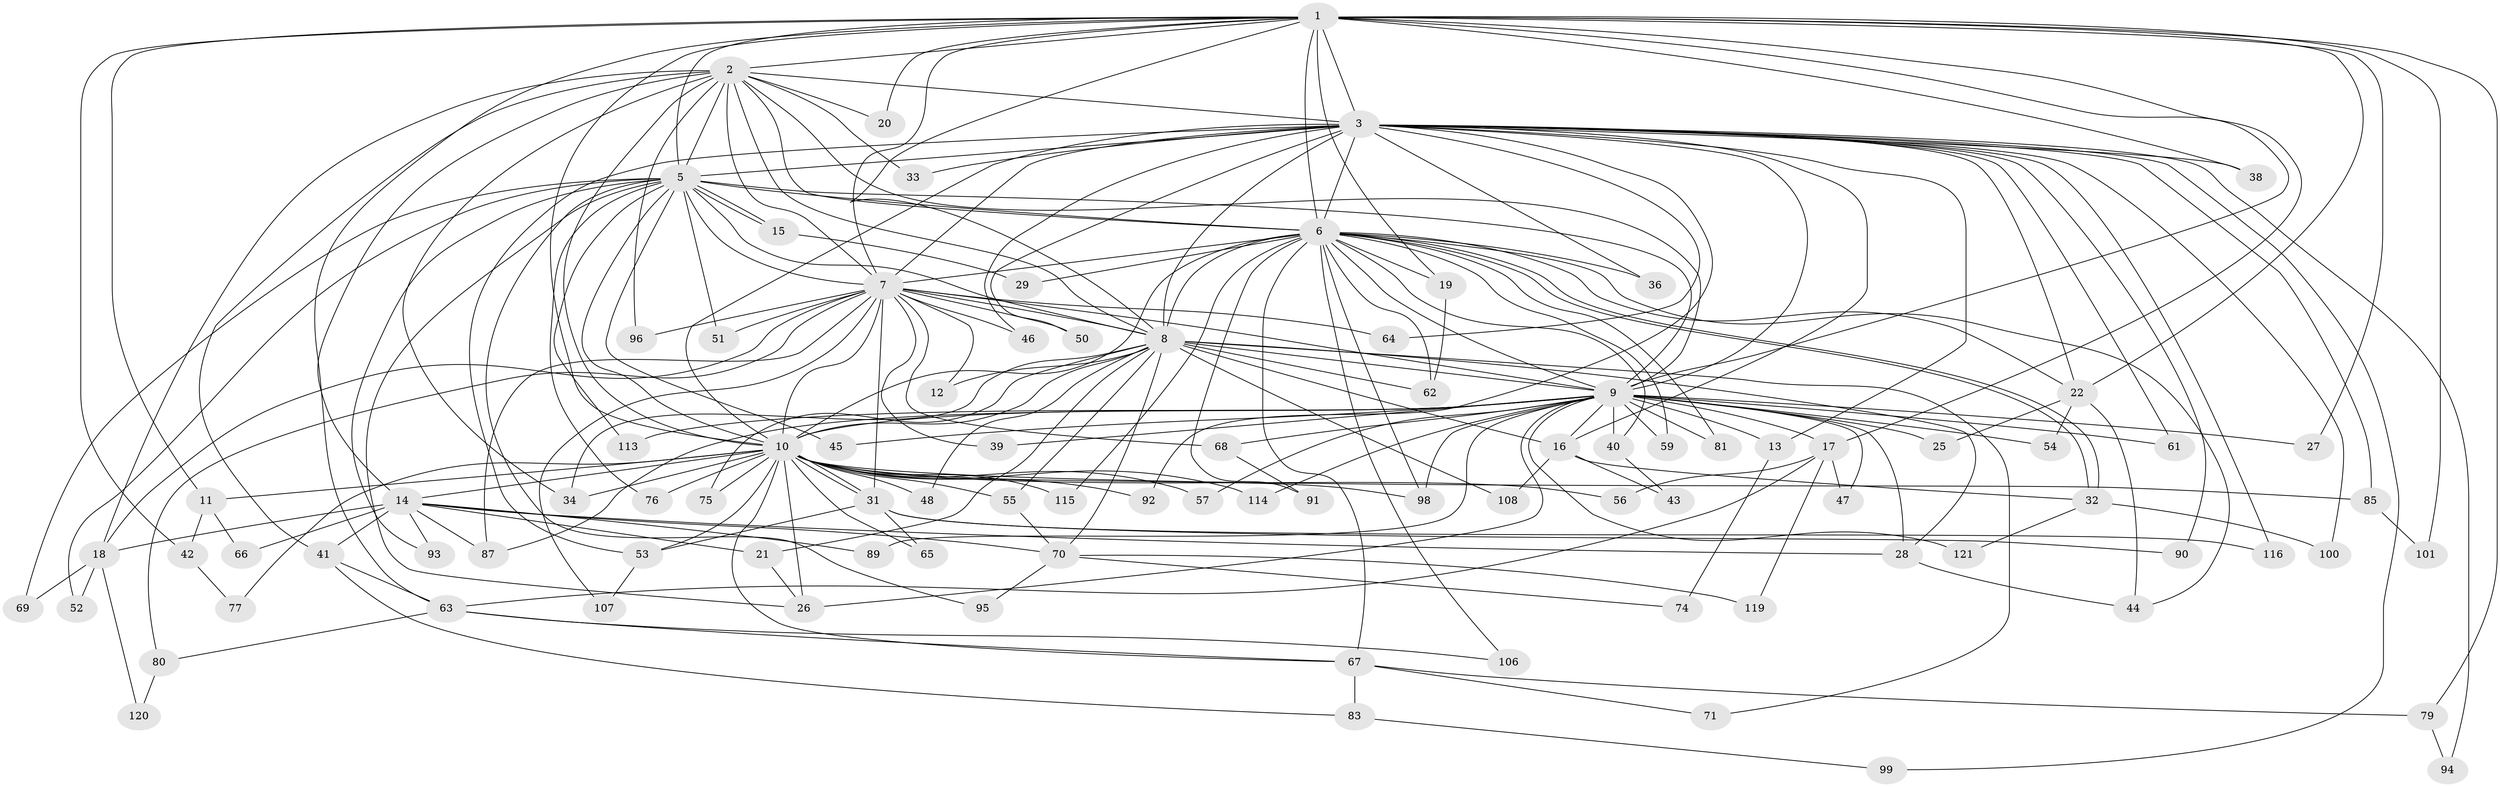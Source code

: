 // Generated by graph-tools (version 1.1) at 2025/51/02/27/25 19:51:43]
// undirected, 94 vertices, 223 edges
graph export_dot {
graph [start="1"]
  node [color=gray90,style=filled];
  1 [super="+60"];
  2 [super="+78"];
  3 [super="+4"];
  5 [super="+58"];
  6 [super="+24"];
  7 [super="+23"];
  8 [super="+72"];
  9 [super="+110"];
  10 [super="+35"];
  11;
  12;
  13;
  14 [super="+49"];
  15;
  16 [super="+73"];
  17 [super="+111"];
  18 [super="+117"];
  19;
  20;
  21 [super="+37"];
  22 [super="+30"];
  25;
  26 [super="+105"];
  27;
  28;
  29;
  31 [super="+109"];
  32 [super="+84"];
  33 [super="+97"];
  34 [super="+88"];
  36;
  38;
  39;
  40;
  41;
  42;
  43;
  44 [super="+102"];
  45;
  46;
  47;
  48;
  50;
  51;
  52;
  53 [super="+82"];
  54;
  55;
  56;
  57;
  59;
  61;
  62 [super="+122"];
  63 [super="+104"];
  64;
  65;
  66;
  67 [super="+118"];
  68;
  69;
  70 [super="+86"];
  71;
  74;
  75;
  76;
  77;
  79;
  80;
  81;
  83;
  85;
  87 [super="+103"];
  89;
  90;
  91;
  92;
  93;
  94;
  95;
  96;
  98 [super="+112"];
  99;
  100;
  101;
  106;
  107;
  108;
  113;
  114;
  115;
  116;
  119;
  120;
  121;
  1 -- 2;
  1 -- 3 [weight=2];
  1 -- 5;
  1 -- 6;
  1 -- 7;
  1 -- 8;
  1 -- 9 [weight=2];
  1 -- 10;
  1 -- 11;
  1 -- 17;
  1 -- 19;
  1 -- 20;
  1 -- 22;
  1 -- 27;
  1 -- 38;
  1 -- 42;
  1 -- 63;
  1 -- 79;
  1 -- 101;
  2 -- 3 [weight=2];
  2 -- 5;
  2 -- 6;
  2 -- 7;
  2 -- 8;
  2 -- 9;
  2 -- 10 [weight=2];
  2 -- 14 [weight=2];
  2 -- 20;
  2 -- 33 [weight=2];
  2 -- 34;
  2 -- 41;
  2 -- 96;
  2 -- 18;
  3 -- 5 [weight=2];
  3 -- 6 [weight=3];
  3 -- 7 [weight=3];
  3 -- 8 [weight=2];
  3 -- 9 [weight=2];
  3 -- 10 [weight=2];
  3 -- 16;
  3 -- 33;
  3 -- 36;
  3 -- 50;
  3 -- 64;
  3 -- 85;
  3 -- 90;
  3 -- 92;
  3 -- 99;
  3 -- 100;
  3 -- 116;
  3 -- 38;
  3 -- 13;
  3 -- 46;
  3 -- 53;
  3 -- 61;
  3 -- 94;
  3 -- 22;
  5 -- 6;
  5 -- 7;
  5 -- 8;
  5 -- 9 [weight=2];
  5 -- 10;
  5 -- 15;
  5 -- 15;
  5 -- 45;
  5 -- 51;
  5 -- 52;
  5 -- 69;
  5 -- 76;
  5 -- 93;
  5 -- 95;
  5 -- 113;
  5 -- 26;
  6 -- 7;
  6 -- 8;
  6 -- 9;
  6 -- 10;
  6 -- 19;
  6 -- 22;
  6 -- 32;
  6 -- 32;
  6 -- 36;
  6 -- 40;
  6 -- 44;
  6 -- 81;
  6 -- 91;
  6 -- 98;
  6 -- 67;
  6 -- 115;
  6 -- 106;
  6 -- 59;
  6 -- 29;
  6 -- 62;
  7 -- 8;
  7 -- 9;
  7 -- 10;
  7 -- 12;
  7 -- 18;
  7 -- 39;
  7 -- 46;
  7 -- 50;
  7 -- 51;
  7 -- 64;
  7 -- 68;
  7 -- 80;
  7 -- 87;
  7 -- 96;
  7 -- 107;
  7 -- 31;
  8 -- 9;
  8 -- 10;
  8 -- 12;
  8 -- 16;
  8 -- 21;
  8 -- 28;
  8 -- 48;
  8 -- 55;
  8 -- 62;
  8 -- 71;
  8 -- 75;
  8 -- 108;
  8 -- 70;
  8 -- 34;
  9 -- 10;
  9 -- 13;
  9 -- 17;
  9 -- 25;
  9 -- 26 [weight=2];
  9 -- 27;
  9 -- 28;
  9 -- 39;
  9 -- 40;
  9 -- 45;
  9 -- 47;
  9 -- 54;
  9 -- 57;
  9 -- 59;
  9 -- 61;
  9 -- 68;
  9 -- 81;
  9 -- 87;
  9 -- 89;
  9 -- 113;
  9 -- 121;
  9 -- 114;
  9 -- 16;
  9 -- 98;
  10 -- 11;
  10 -- 14;
  10 -- 26;
  10 -- 31;
  10 -- 31;
  10 -- 34;
  10 -- 48;
  10 -- 55;
  10 -- 57;
  10 -- 65;
  10 -- 67;
  10 -- 75;
  10 -- 92;
  10 -- 98;
  10 -- 114;
  10 -- 115;
  10 -- 53;
  10 -- 85;
  10 -- 56;
  10 -- 76;
  10 -- 77;
  11 -- 42;
  11 -- 66;
  13 -- 74;
  14 -- 18;
  14 -- 21;
  14 -- 41;
  14 -- 66;
  14 -- 89;
  14 -- 93;
  14 -- 70;
  14 -- 28;
  14 -- 87;
  15 -- 29;
  16 -- 43;
  16 -- 108;
  16 -- 32;
  17 -- 47;
  17 -- 63;
  17 -- 56;
  17 -- 119;
  18 -- 52;
  18 -- 69;
  18 -- 120;
  19 -- 62;
  21 -- 26;
  22 -- 25;
  22 -- 54;
  22 -- 44;
  28 -- 44;
  31 -- 53;
  31 -- 65;
  31 -- 90;
  31 -- 116;
  32 -- 100;
  32 -- 121;
  40 -- 43;
  41 -- 83;
  41 -- 63;
  42 -- 77;
  53 -- 107;
  55 -- 70;
  63 -- 80;
  63 -- 67;
  63 -- 106;
  67 -- 71;
  67 -- 79;
  67 -- 83;
  68 -- 91;
  70 -- 74;
  70 -- 95;
  70 -- 119;
  79 -- 94;
  80 -- 120;
  83 -- 99;
  85 -- 101;
}
